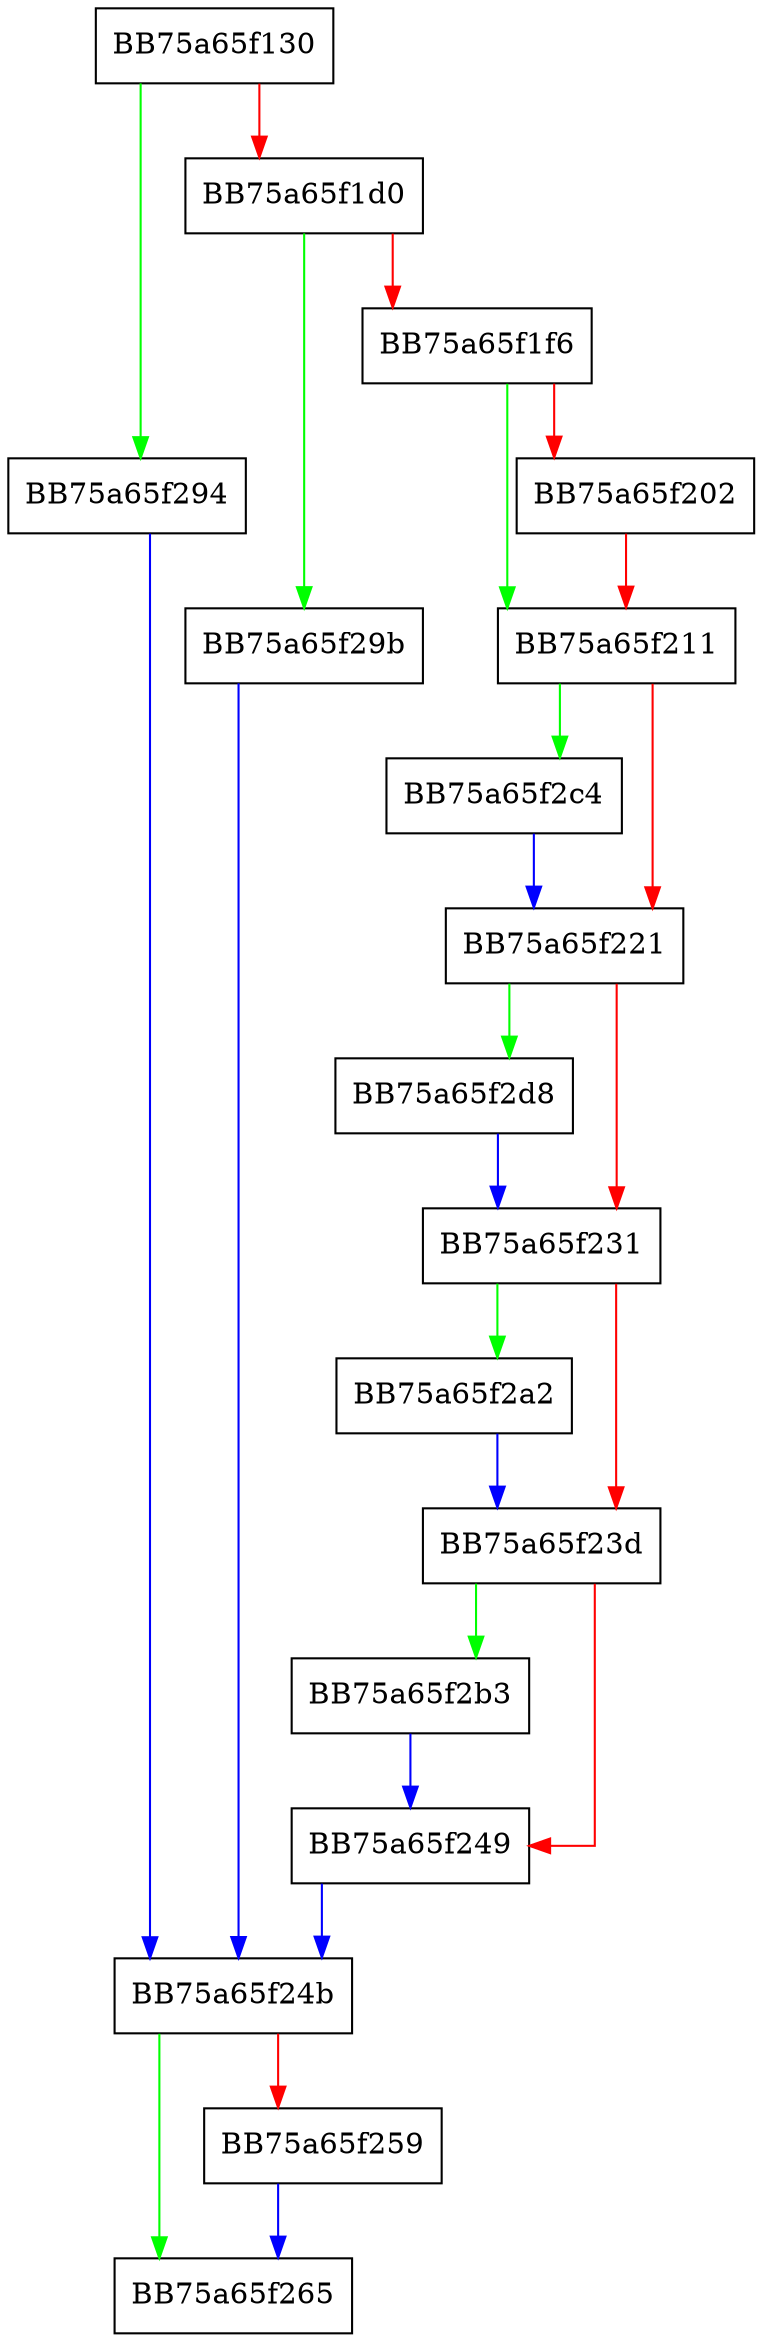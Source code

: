 digraph ADVAPI32_DLL_RegQueryInfoKeyW {
  node [shape="box"];
  graph [splines=ortho];
  BB75a65f130 -> BB75a65f294 [color="green"];
  BB75a65f130 -> BB75a65f1d0 [color="red"];
  BB75a65f1d0 -> BB75a65f29b [color="green"];
  BB75a65f1d0 -> BB75a65f1f6 [color="red"];
  BB75a65f1f6 -> BB75a65f211 [color="green"];
  BB75a65f1f6 -> BB75a65f202 [color="red"];
  BB75a65f202 -> BB75a65f211 [color="red"];
  BB75a65f211 -> BB75a65f2c4 [color="green"];
  BB75a65f211 -> BB75a65f221 [color="red"];
  BB75a65f221 -> BB75a65f2d8 [color="green"];
  BB75a65f221 -> BB75a65f231 [color="red"];
  BB75a65f231 -> BB75a65f2a2 [color="green"];
  BB75a65f231 -> BB75a65f23d [color="red"];
  BB75a65f23d -> BB75a65f2b3 [color="green"];
  BB75a65f23d -> BB75a65f249 [color="red"];
  BB75a65f249 -> BB75a65f24b [color="blue"];
  BB75a65f24b -> BB75a65f265 [color="green"];
  BB75a65f24b -> BB75a65f259 [color="red"];
  BB75a65f259 -> BB75a65f265 [color="blue"];
  BB75a65f294 -> BB75a65f24b [color="blue"];
  BB75a65f29b -> BB75a65f24b [color="blue"];
  BB75a65f2a2 -> BB75a65f23d [color="blue"];
  BB75a65f2b3 -> BB75a65f249 [color="blue"];
  BB75a65f2c4 -> BB75a65f221 [color="blue"];
  BB75a65f2d8 -> BB75a65f231 [color="blue"];
}